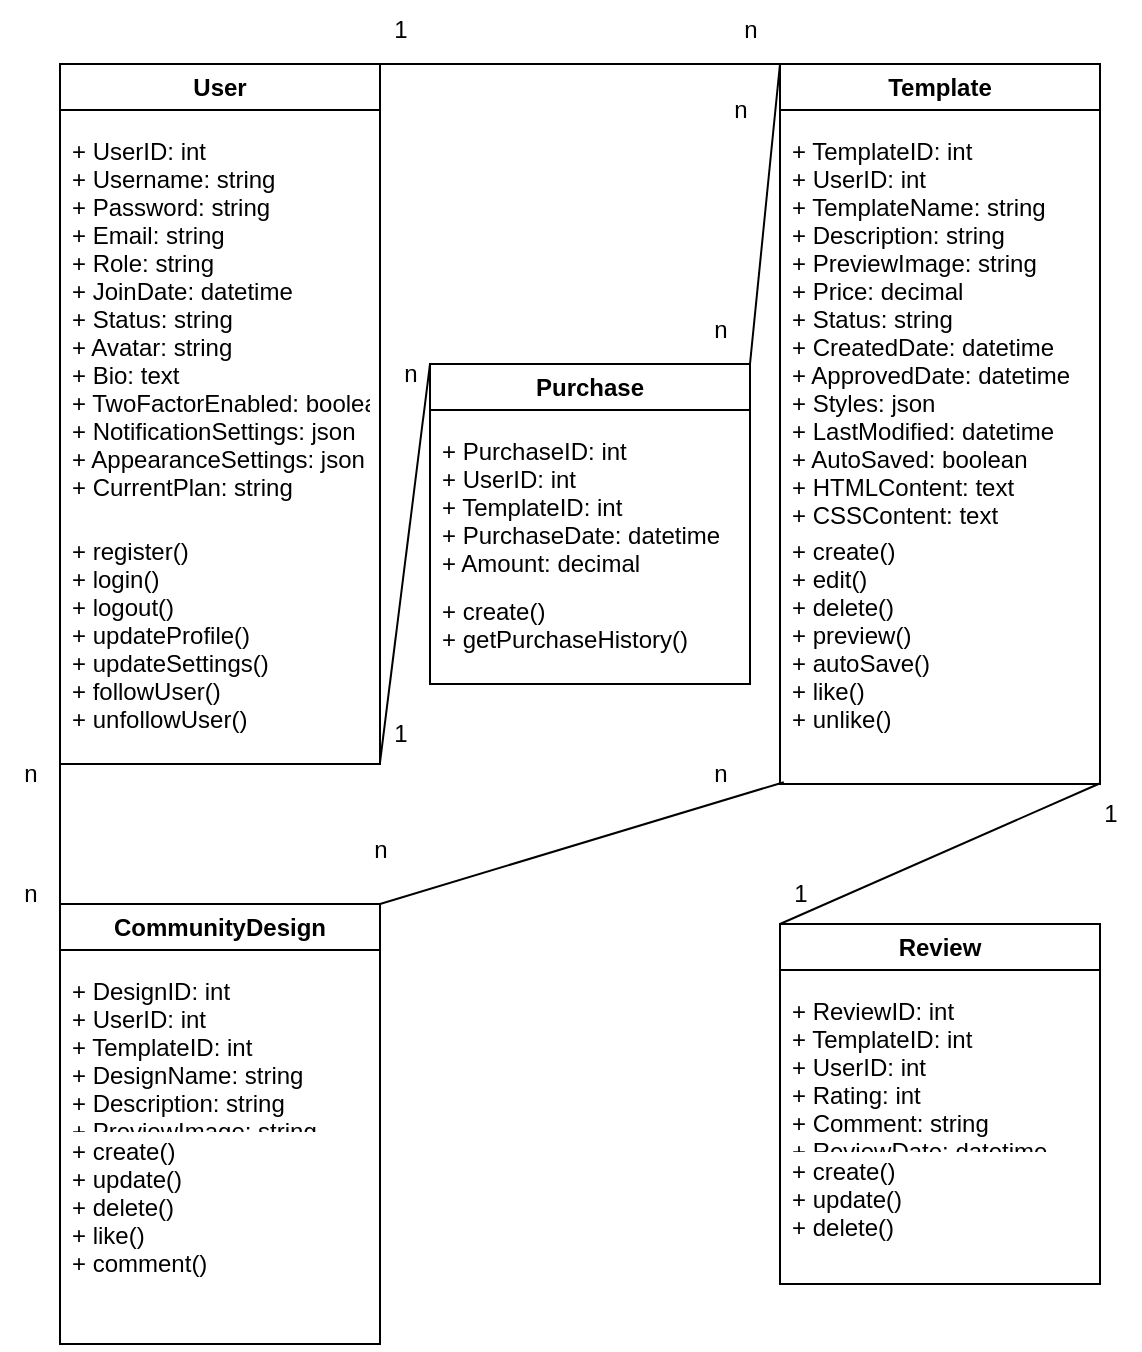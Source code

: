 <mxfile>
    <diagram name="Class Diagram" id="class-diagram">
        <mxGraphModel dx="237152" dy="270907" grid="1" gridSize="10" guides="1" tooltips="1" connect="1" arrows="1" fold="1" page="1" pageScale="1" pageWidth="827" pageHeight="1169" math="0" shadow="0">
            <root>
                <mxCell id="0"/>
                <mxCell id="1" parent="0"/>
                <mxCell id="user" value="User" style="swimlane;whiteSpace=wrap;html=1;" parent="1" vertex="1">
                    <mxGeometry x="-60" width="160" height="350" as="geometry"/>
                </mxCell>
                <mxCell id="user_attrs" value="+ UserID: int&#xa;+ Username: string&#xa;+ Password: string&#xa;+ Email: string&#xa;+ Role: string&#xa;+ JoinDate: datetime&#xa;+ Status: string&#xa;+ Avatar: string&#xa;+ Bio: text&#xa;+ TwoFactorEnabled: boolean&#xa;+ NotificationSettings: json&#xa;+ AppearanceSettings: json&#xa;+ CurrentPlan: string" style="text;align=left;verticalAlign=top;spacingLeft=4;spacingRight=4;overflow=hidden;rotatable=0;points=[[0,0.5],[1,0.5]];portConstraint=eastwest;" parent="user" vertex="1">
                    <mxGeometry y="30" width="160" height="200" as="geometry"/>
                </mxCell>
                <mxCell id="user_methods" value="+ register()&#xa;+ login()&#xa;+ logout()&#xa;+ updateProfile()&#xa;+ updateSettings()&#xa;+ followUser()&#xa;+ unfollowUser()" style="text;align=left;verticalAlign=top;spacingLeft=4;spacingRight=4;overflow=hidden;rotatable=0;points=[[0,0.5],[1,0.5]];portConstraint=eastwest;" parent="user" vertex="1">
                    <mxGeometry y="230" width="160" height="120" as="geometry"/>
                </mxCell>
                <mxCell id="template" value="Template" style="swimlane;whiteSpace=wrap;html=1;" parent="1" vertex="1">
                    <mxGeometry x="300" width="160" height="360" as="geometry"/>
                </mxCell>
                <mxCell id="template_attrs" value="+ TemplateID: int&#xa;+ UserID: int&#xa;+ TemplateName: string&#xa;+ Description: string&#xa;+ PreviewImage: string&#xa;+ Price: decimal&#xa;+ Status: string&#xa;+ CreatedDate: datetime&#xa;+ ApprovedDate: datetime&#xa;+ Styles: json&#xa;+ LastModified: datetime&#xa;+ AutoSaved: boolean&#xa;+ HTMLContent: text&#xa;+ CSSContent: text&#xa;+ JSContent: text&#xa;+ Category: string&#xa;+ Views: int&#xa;+ Likes: int" style="text;align=left;verticalAlign=top;spacingLeft=4;spacingRight=4;overflow=hidden;rotatable=0;points=[[0,0.5],[1,0.5]];portConstraint=eastwest;" parent="template" vertex="1">
                    <mxGeometry y="30" width="160" height="200" as="geometry"/>
                </mxCell>
                <mxCell id="template_methods" value="+ create()&#xa;+ edit()&#xa;+ delete()&#xa;+ preview()&#xa;+ autoSave()&#xa;+ like()&#xa;+ unlike()" style="text;align=left;verticalAlign=top;spacingLeft=4;spacingRight=4;overflow=hidden;rotatable=0;points=[[0,0.5],[1,0.5]];portConstraint=eastwest;" parent="template" vertex="1">
                    <mxGeometry y="230" width="160" height="130" as="geometry"/>
                </mxCell>
                <mxCell id="purchase" value="Purchase" style="swimlane;whiteSpace=wrap;html=1;" parent="1" vertex="1">
                    <mxGeometry x="125" y="150" width="160" height="160" as="geometry"/>
                </mxCell>
                <mxCell id="purchase_attrs" value="+ PurchaseID: int&#xa;+ UserID: int&#xa;+ TemplateID: int&#xa;+ PurchaseDate: datetime&#xa;+ Amount: decimal" style="text;align=left;verticalAlign=top;spacingLeft=4;spacingRight=4;overflow=hidden;rotatable=0;points=[[0,0.5],[1,0.5]];portConstraint=eastwest;" parent="purchase" vertex="1">
                    <mxGeometry y="30" width="160" height="80" as="geometry"/>
                </mxCell>
                <mxCell id="purchase_methods" value="+ create()&#xa;+ getPurchaseHistory()" style="text;align=left;verticalAlign=top;spacingLeft=4;spacingRight=4;overflow=hidden;rotatable=0;points=[[0,0.5],[1,0.5]];portConstraint=eastwest;" parent="purchase" vertex="1">
                    <mxGeometry y="110" width="160" height="50" as="geometry"/>
                </mxCell>
                <mxCell id="review" value="Review" style="swimlane;whiteSpace=wrap;html=1;" parent="1" vertex="1">
                    <mxGeometry x="300" y="430" width="160" height="180" as="geometry"/>
                </mxCell>
                <mxCell id="review_attrs" value="+ ReviewID: int&#xa;+ TemplateID: int&#xa;+ UserID: int&#xa;+ Rating: int&#xa;+ Comment: string&#xa;+ ReviewDate: datetime" style="text;align=left;verticalAlign=top;spacingLeft=4;spacingRight=4;overflow=hidden;rotatable=0;points=[[0,0.5],[1,0.5]];portConstraint=eastwest;" parent="review" vertex="1">
                    <mxGeometry y="30" width="160" height="80" as="geometry"/>
                </mxCell>
                <mxCell id="review_methods" value="+ create()&#xa;+ update()&#xa;+ delete()" style="text;align=left;verticalAlign=top;spacingLeft=4;spacingRight=4;overflow=hidden;rotatable=0;points=[[0,0.5],[1,0.5]];portConstraint=eastwest;" parent="review" vertex="1">
                    <mxGeometry y="110" width="160" height="70" as="geometry"/>
                </mxCell>
                <mxCell id="community" value="CommunityDesign" style="swimlane;whiteSpace=wrap;html=1;" parent="1" vertex="1">
                    <mxGeometry x="-60" y="420" width="160" height="220" as="geometry"/>
                </mxCell>
                <mxCell id="community_attrs" value="+ DesignID: int&#xa;+ UserID: int&#xa;+ TemplateID: int&#xa;+ DesignName: string&#xa;+ Description: string&#xa;+ PreviewImage: string&#xa;+ Likes: int&#xa;+ Views: int&#xa;+ Comments: int&#xa;+ CreatedDate: datetime" style="text;align=left;verticalAlign=top;spacingLeft=4;spacingRight=4;overflow=hidden;rotatable=0;points=[[0,0.5],[1,0.5]];portConstraint=eastwest;" parent="community" vertex="1">
                    <mxGeometry y="30" width="160" height="80" as="geometry"/>
                </mxCell>
                <mxCell id="community_methods" value="+ create()&#xa;+ update()&#xa;+ delete()&#xa;+ like()&#xa;+ comment()" style="text;align=left;verticalAlign=top;spacingLeft=4;spacingRight=4;overflow=hidden;rotatable=0;points=[[0,0.5],[1,0.5]];portConstraint=eastwest;" parent="community" vertex="1">
                    <mxGeometry y="110" width="160" height="110" as="geometry"/>
                </mxCell>
                <mxCell id="user_template" value="" style="endArrow=none;html=1;rounded=0;exitX=1;exitY=0.5;entryX=0;entryY=0.5;" parent="1" source="user" target="template" edge="1"/>
                <mxCell id="user_purchase" value="" style="endArrow=none;html=1;rounded=0;exitX=1;exitY=0.5;entryX=0;entryY=0.5;" parent="1" source="user" target="purchase" edge="1"/>
                <mxCell id="user_review" value="" style="endArrow=none;html=1;rounded=0;exitX=1;exitY=0.5;entryX=0;entryY=0.5;" parent="1" source="user" target="review" edge="1"/>
                <mxCell id="user_community" value="" style="endArrow=none;html=1;rounded=0;exitX=1;exitY=0.5;entryX=0;entryY=0.5;" parent="1" source="user" target="community" edge="1"/>
                <mxCell id="template_purchase" value="" style="endArrow=none;html=1;rounded=0;exitX=1;exitY=0.5;entryX=0;entryY=0.5;" parent="1" source="template" target="purchase" edge="1"/>
                <mxCell id="template_review" value="" style="endArrow=none;html=1;rounded=0;exitX=1;exitY=0.5;entryX=0;entryY=0.5;" parent="1" source="template" target="review" edge="1"/>
                <mxCell id="template_community" value="" style="endArrow=none;html=1;rounded=0;exitX=1;exitY=0.5;entryX=0;entryY=0.5;" parent="1" source="template" target="community" edge="1"/>
                <mxCell id="database_user" value="" style="endArrow=none;html=1;rounded=0;exitX=1;exitY=0.5;entryX=0;entryY=0.5;" parent="1" source="database" target="user" edge="1"/>
                <mxCell id="database_template" value="" style="endArrow=none;html=1;rounded=0;exitX=1;exitY=0.5;entryX=0;entryY=0.5;" parent="1" source="database" target="template" edge="1"/>
                <mxCell id="database_purchase" value="" style="endArrow=none;html=1;rounded=0;exitX=1;exitY=0.5;entryX=0;entryY=0.5;" parent="1" source="database" target="purchase" edge="1"/>
                <mxCell id="database_review" value="" style="endArrow=none;html=1;rounded=0;exitX=1;exitY=0.5;entryX=0;entryY=0.5;" parent="1" source="database" target="review" edge="1"/>
                <mxCell id="database_community" value="" style="endArrow=none;html=1;rounded=0;exitX=1;exitY=0.5;entryX=0;entryY=0.5;" parent="1" source="database" target="community" edge="1"/>
                <mxCell id="5" value="" style="endArrow=none;html=1;exitX=1;exitY=0;exitDx=0;exitDy=0;entryX=0;entryY=0;entryDx=0;entryDy=0;" edge="1" parent="1" source="user" target="template">
                    <mxGeometry width="50" height="50" relative="1" as="geometry">
                        <mxPoint x="160" y="-30" as="sourcePoint"/>
                        <mxPoint x="210" y="-80" as="targetPoint"/>
                    </mxGeometry>
                </mxCell>
                <mxCell id="6" value="1" style="text;html=1;align=center;verticalAlign=middle;resizable=0;points=[];autosize=1;strokeColor=none;fillColor=none;" vertex="1" parent="1">
                    <mxGeometry x="95" y="-32" width="30" height="30" as="geometry"/>
                </mxCell>
                <mxCell id="7" value="n" style="text;html=1;align=center;verticalAlign=middle;resizable=0;points=[];autosize=1;strokeColor=none;fillColor=none;" vertex="1" parent="1">
                    <mxGeometry x="270" y="-32" width="30" height="30" as="geometry"/>
                </mxCell>
                <mxCell id="8" value="" style="endArrow=none;html=1;entryX=0;entryY=0.987;entryDx=0;entryDy=0;entryPerimeter=0;exitX=0;exitY=0;exitDx=0;exitDy=0;" edge="1" parent="1" source="community" target="user_methods">
                    <mxGeometry width="50" height="50" relative="1" as="geometry">
                        <mxPoint x="-100" y="420" as="sourcePoint"/>
                        <mxPoint x="-50" y="370" as="targetPoint"/>
                    </mxGeometry>
                </mxCell>
                <mxCell id="9" value="n" style="text;html=1;align=center;verticalAlign=middle;resizable=0;points=[];autosize=1;strokeColor=none;fillColor=none;" vertex="1" parent="1">
                    <mxGeometry x="-90" y="340" width="30" height="30" as="geometry"/>
                </mxCell>
                <mxCell id="10" value="n" style="text;html=1;align=center;verticalAlign=middle;resizable=0;points=[];autosize=1;strokeColor=none;fillColor=none;" vertex="1" parent="1">
                    <mxGeometry x="-90" y="400" width="30" height="30" as="geometry"/>
                </mxCell>
                <mxCell id="11" value="" style="endArrow=none;html=1;exitX=1;exitY=0;exitDx=0;exitDy=0;entryX=0.012;entryY=0.993;entryDx=0;entryDy=0;entryPerimeter=0;" edge="1" parent="1" source="community" target="template_methods">
                    <mxGeometry width="50" height="50" relative="1" as="geometry">
                        <mxPoint x="190" y="420" as="sourcePoint"/>
                        <mxPoint x="240" y="370" as="targetPoint"/>
                    </mxGeometry>
                </mxCell>
                <mxCell id="12" value="n" style="text;html=1;align=center;verticalAlign=middle;resizable=0;points=[];autosize=1;strokeColor=none;fillColor=none;" vertex="1" parent="1">
                    <mxGeometry x="85" y="378" width="30" height="30" as="geometry"/>
                </mxCell>
                <mxCell id="13" value="n" style="text;html=1;align=center;verticalAlign=middle;resizable=0;points=[];autosize=1;strokeColor=none;fillColor=none;" vertex="1" parent="1">
                    <mxGeometry x="255" y="340" width="30" height="30" as="geometry"/>
                </mxCell>
                <mxCell id="14" value="" style="endArrow=none;html=1;exitX=0.327;exitY=-0.009;exitDx=0;exitDy=0;entryX=0;entryY=0;entryDx=0;entryDy=0;exitPerimeter=0;" edge="1" parent="1" source="15" target="review">
                    <mxGeometry width="50" height="50" relative="1" as="geometry">
                        <mxPoint x="470" y="120" as="sourcePoint"/>
                        <mxPoint x="520" y="70" as="targetPoint"/>
                    </mxGeometry>
                </mxCell>
                <mxCell id="15" value="1" style="text;html=1;align=center;verticalAlign=middle;resizable=0;points=[];autosize=1;strokeColor=none;fillColor=none;" vertex="1" parent="1">
                    <mxGeometry x="450" y="360" width="30" height="30" as="geometry"/>
                </mxCell>
                <mxCell id="16" value="1" style="text;html=1;align=center;verticalAlign=middle;resizable=0;points=[];autosize=1;strokeColor=none;fillColor=none;" vertex="1" parent="1">
                    <mxGeometry x="295" y="400" width="30" height="30" as="geometry"/>
                </mxCell>
                <mxCell id="19" value="" style="endArrow=none;html=1;exitX=1;exitY=0.993;exitDx=0;exitDy=0;exitPerimeter=0;entryX=0;entryY=0;entryDx=0;entryDy=0;" edge="1" parent="1" source="user_methods" target="purchase">
                    <mxGeometry width="50" height="50" relative="1" as="geometry">
                        <mxPoint x="200" y="440" as="sourcePoint"/>
                        <mxPoint x="250" y="390" as="targetPoint"/>
                    </mxGeometry>
                </mxCell>
                <mxCell id="20" value="1" style="text;html=1;align=center;verticalAlign=middle;resizable=0;points=[];autosize=1;strokeColor=none;fillColor=none;" vertex="1" parent="1">
                    <mxGeometry x="95" y="320" width="30" height="30" as="geometry"/>
                </mxCell>
                <mxCell id="21" value="n" style="text;html=1;align=center;verticalAlign=middle;resizable=0;points=[];autosize=1;strokeColor=none;fillColor=none;" vertex="1" parent="1">
                    <mxGeometry x="100" y="140" width="30" height="30" as="geometry"/>
                </mxCell>
                <mxCell id="22" value="" style="endArrow=none;html=1;exitX=1;exitY=0;exitDx=0;exitDy=0;entryX=0;entryY=0;entryDx=0;entryDy=0;" edge="1" parent="1" source="purchase" target="template">
                    <mxGeometry width="50" height="50" relative="1" as="geometry">
                        <mxPoint x="210" y="110" as="sourcePoint"/>
                        <mxPoint x="260" y="60" as="targetPoint"/>
                    </mxGeometry>
                </mxCell>
                <mxCell id="23" value="n" style="text;html=1;align=center;verticalAlign=middle;resizable=0;points=[];autosize=1;strokeColor=none;fillColor=none;" vertex="1" parent="1">
                    <mxGeometry x="255" y="118" width="30" height="30" as="geometry"/>
                </mxCell>
                <mxCell id="24" value="n" style="text;html=1;align=center;verticalAlign=middle;resizable=0;points=[];autosize=1;strokeColor=none;fillColor=none;" vertex="1" parent="1">
                    <mxGeometry x="265" y="8" width="30" height="30" as="geometry"/>
                </mxCell>
            </root>
        </mxGraphModel>
    </diagram>
</mxfile>